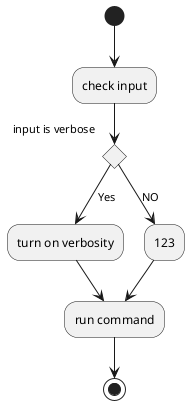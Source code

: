 @startuml
(*)  --> "check input"
If "input is verbose" then
--> [Yes] "turn on verbosity"
--> "run command"
else
--> [NO] "123"
--> "run command"
Endif
-->(*)
@enduml